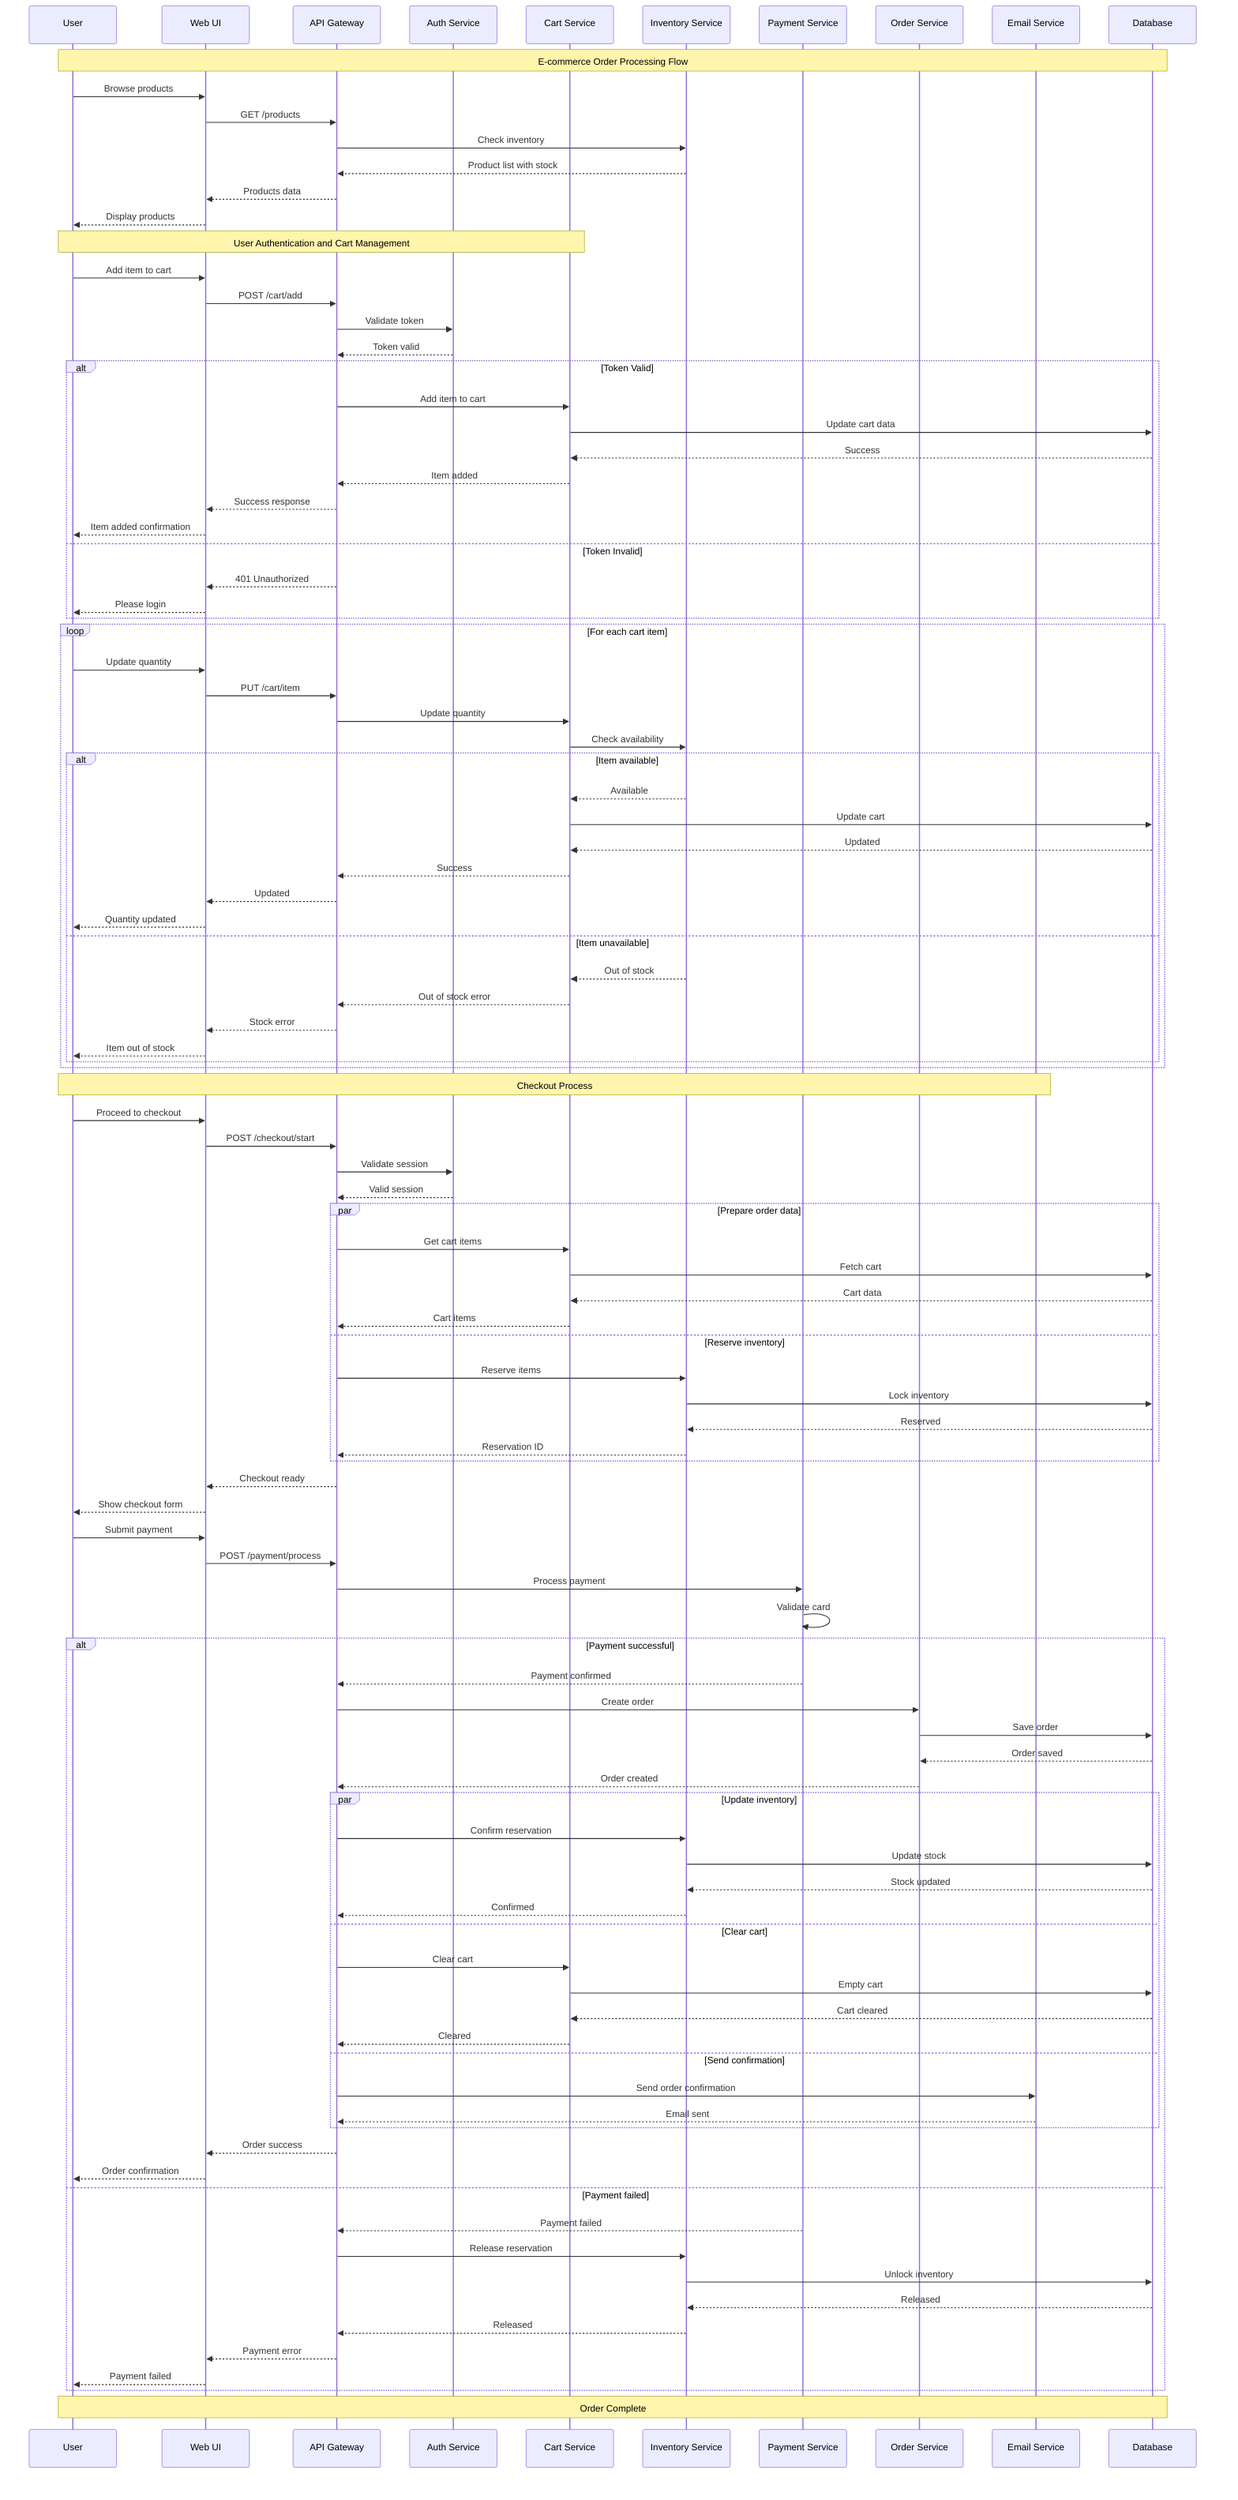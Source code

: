 sequenceDiagram
    participant U as User
    participant UI as Web UI
    participant API as API Gateway
    participant Auth as Auth Service
    participant Cart as Cart Service
    participant Inv as Inventory Service
    participant Pay as Payment Service
    participant Order as Order Service
    participant Email as Email Service
    participant DB as Database

    Note over U, DB: E-commerce Order Processing Flow
    
    U->>UI: Browse products
    UI->>API: GET /products
    API->>Inv: Check inventory
    Inv-->>API: Product list with stock
    API-->>UI: Products data
    UI-->>U: Display products

    Note over U, Cart: User Authentication and Cart Management
    U->>UI: Add item to cart
    UI->>API: POST /cart/add
    API->>Auth: Validate token
    Auth-->>API: Token valid
    
    alt Token Valid
        API->>Cart: Add item to cart
        Cart->>DB: Update cart data
        DB-->>Cart: Success
        Cart-->>API: Item added
        API-->>UI: Success response
        UI-->>U: Item added confirmation
    else Token Invalid
        API-->>UI: 401 Unauthorized
        UI-->>U: Please login
    end

    loop For each cart item
        U->>UI: Update quantity
        UI->>API: PUT /cart/item
        API->>Cart: Update quantity
        Cart->>Inv: Check availability
        
        alt Item available
            Inv-->>Cart: Available
            Cart->>DB: Update cart
            DB-->>Cart: Updated
            Cart-->>API: Success
            API-->>UI: Updated
            UI-->>U: Quantity updated
        else Item unavailable
            Inv-->>Cart: Out of stock
            Cart-->>API: Out of stock error
            API-->>UI: Stock error
            UI-->>U: Item out of stock
        end
    end

    Note over U, Email: Checkout Process
    U->>UI: Proceed to checkout
    UI->>API: POST /checkout/start
    API->>Auth: Validate session
    Auth-->>API: Valid session
    
    par Prepare order data
        API->>Cart: Get cart items
        Cart->>DB: Fetch cart
        DB-->>Cart: Cart data
        Cart-->>API: Cart items
    and Reserve inventory
        API->>Inv: Reserve items
        Inv->>DB: Lock inventory
        DB-->>Inv: Reserved
        Inv-->>API: Reservation ID
    end
    
    API-->>UI: Checkout ready
    UI-->>U: Show checkout form

    U->>UI: Submit payment
    UI->>API: POST /payment/process
    API->>Pay: Process payment
    Pay->>Pay: Validate card
    
    alt Payment successful
        Pay-->>API: Payment confirmed
        API->>Order: Create order
        Order->>DB: Save order
        DB-->>Order: Order saved
        Order-->>API: Order created
        
        par Update inventory
            API->>Inv: Confirm reservation
            Inv->>DB: Update stock
            DB-->>Inv: Stock updated
            Inv-->>API: Confirmed
        and Clear cart
            API->>Cart: Clear cart
            Cart->>DB: Empty cart
            DB-->>Cart: Cart cleared
            Cart-->>API: Cleared
        and Send confirmation
            API->>Email: Send order confirmation
            Email-->>API: Email sent
        end
        
        API-->>UI: Order success
        UI-->>U: Order confirmation
        
    else Payment failed
        Pay-->>API: Payment failed
        API->>Inv: Release reservation
        Inv->>DB: Unlock inventory
        DB-->>Inv: Released
        Inv-->>API: Released
        API-->>UI: Payment error
        UI-->>U: Payment failed
    end

    Note over U, DB: Order Complete